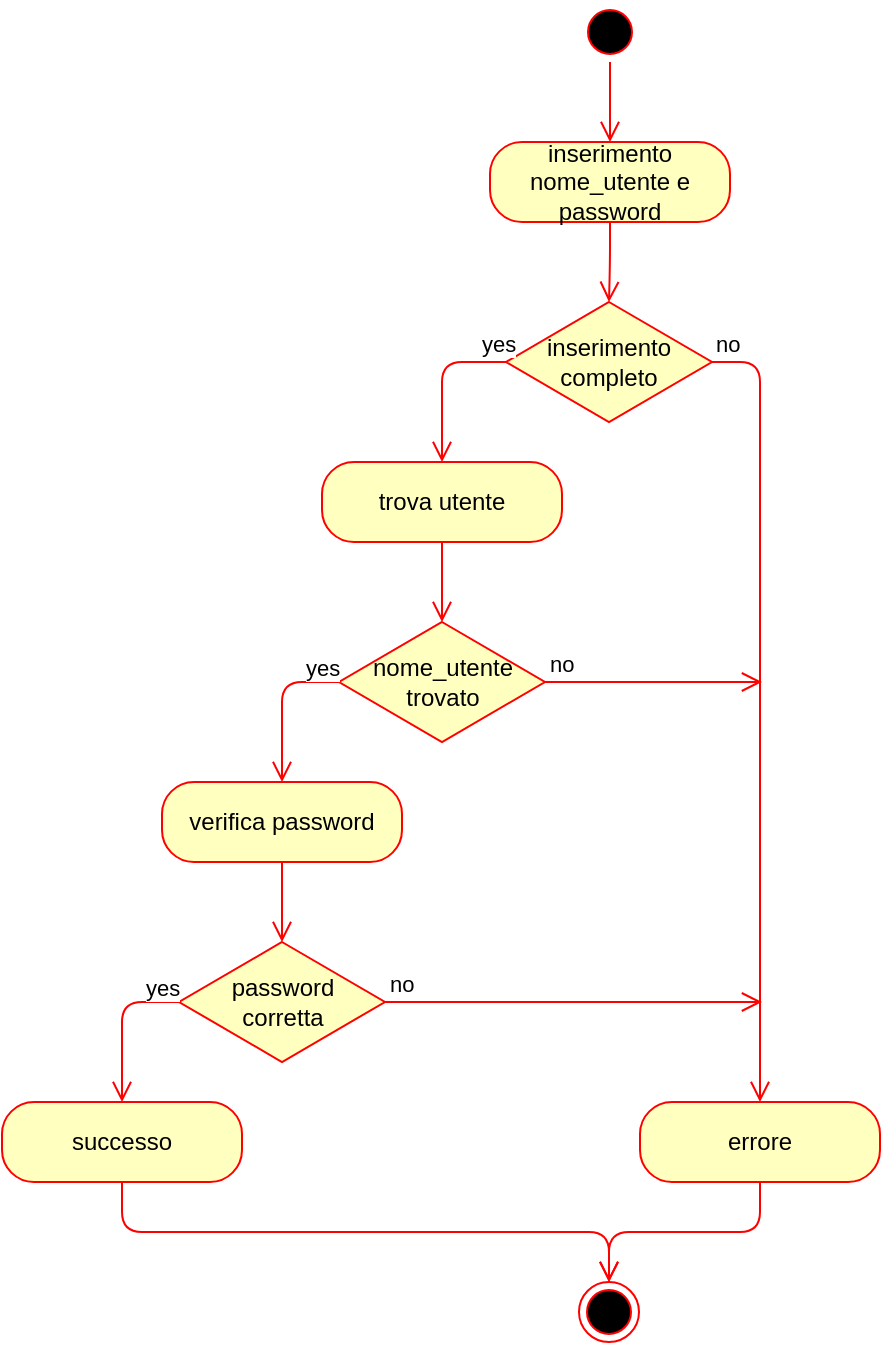 <mxfile version="14.3.0" type="device"><diagram id="sTw218rmXoEKQ_ICX1zh" name="Page-1"><mxGraphModel dx="1038" dy="477" grid="1" gridSize="10" guides="1" tooltips="1" connect="1" arrows="1" fold="1" page="1" pageScale="1" pageWidth="827" pageHeight="1169" math="0" shadow="0"><root><mxCell id="0"/><mxCell id="1" parent="0"/><mxCell id="SG10zAXTd8h_4UYozr6P-1" value="" style="ellipse;html=1;shape=startState;fillColor=#000000;strokeColor=#ff0000;" parent="1" vertex="1"><mxGeometry x="389" y="170" width="30" height="30" as="geometry"/></mxCell><mxCell id="SG10zAXTd8h_4UYozr6P-2" value="" style="edgeStyle=orthogonalEdgeStyle;html=1;verticalAlign=bottom;endArrow=open;endSize=8;strokeColor=#ff0000;entryX=0.5;entryY=0;entryDx=0;entryDy=0;" parent="1" source="SG10zAXTd8h_4UYozr6P-1" target="SG10zAXTd8h_4UYozr6P-3" edge="1"><mxGeometry relative="1" as="geometry"><mxPoint x="404" y="250" as="targetPoint"/></mxGeometry></mxCell><mxCell id="SG10zAXTd8h_4UYozr6P-3" value="inserimento nome_utente e password" style="rounded=1;whiteSpace=wrap;html=1;arcSize=40;fontColor=#000000;fillColor=#ffffc0;strokeColor=#ff0000;" parent="1" vertex="1"><mxGeometry x="344" y="240" width="120" height="40" as="geometry"/></mxCell><mxCell id="SG10zAXTd8h_4UYozr6P-4" value="" style="edgeStyle=orthogonalEdgeStyle;html=1;verticalAlign=bottom;endArrow=open;endSize=8;strokeColor=#ff0000;entryX=0.5;entryY=0;entryDx=0;entryDy=0;" parent="1" source="SG10zAXTd8h_4UYozr6P-3" target="SG10zAXTd8h_4UYozr6P-5" edge="1"><mxGeometry relative="1" as="geometry"><mxPoint x="404" y="350" as="targetPoint"/></mxGeometry></mxCell><mxCell id="SG10zAXTd8h_4UYozr6P-5" value="inserimento completo" style="rhombus;whiteSpace=wrap;html=1;fillColor=#ffffc0;strokeColor=#ff0000;" parent="1" vertex="1"><mxGeometry x="352" y="320" width="103" height="60" as="geometry"/></mxCell><mxCell id="SG10zAXTd8h_4UYozr6P-6" value="no" style="html=1;align=left;verticalAlign=bottom;endArrow=open;endSize=8;strokeColor=#ff0000;entryX=0.5;entryY=0;entryDx=0;entryDy=0;exitX=1;exitY=0.5;exitDx=0;exitDy=0;" parent="1" source="SG10zAXTd8h_4UYozr6P-5" target="SG10zAXTd8h_4UYozr6P-8" edge="1"><mxGeometry x="-1" relative="1" as="geometry"><mxPoint x="543" y="380" as="targetPoint"/><Array as="points"><mxPoint x="479" y="350"/></Array></mxGeometry></mxCell><mxCell id="SG10zAXTd8h_4UYozr6P-7" value="yes" style="html=1;align=left;verticalAlign=top;endArrow=open;endSize=8;strokeColor=#ff0000;exitX=0;exitY=0.5;exitDx=0;exitDy=0;entryX=0.5;entryY=0;entryDx=0;entryDy=0;" parent="1" source="SG10zAXTd8h_4UYozr6P-5" target="SG10zAXTd8h_4UYozr6P-12" edge="1"><mxGeometry x="-0.658" y="-22" relative="1" as="geometry"><mxPoint x="100" y="350" as="targetPoint"/><mxPoint x="346.101" y="372.059" as="sourcePoint"/><Array as="points"><mxPoint x="320" y="350"/></Array><mxPoint as="offset"/></mxGeometry></mxCell><mxCell id="SG10zAXTd8h_4UYozr6P-8" value="errore" style="rounded=1;whiteSpace=wrap;html=1;arcSize=40;fontColor=#000000;fillColor=#ffffc0;strokeColor=#ff0000;" parent="1" vertex="1"><mxGeometry x="419" y="720" width="120" height="40" as="geometry"/></mxCell><mxCell id="SG10zAXTd8h_4UYozr6P-12" value="trova utente" style="rounded=1;whiteSpace=wrap;html=1;arcSize=40;fontColor=#000000;fillColor=#ffffc0;strokeColor=#ff0000;" parent="1" vertex="1"><mxGeometry x="260" y="400" width="120" height="40" as="geometry"/></mxCell><mxCell id="SG10zAXTd8h_4UYozr6P-13" value="" style="edgeStyle=orthogonalEdgeStyle;html=1;verticalAlign=bottom;endArrow=open;endSize=8;strokeColor=#ff0000;exitX=0.5;exitY=1;exitDx=0;exitDy=0;entryX=0.5;entryY=0;entryDx=0;entryDy=0;" parent="1" source="SG10zAXTd8h_4UYozr6P-12" target="SG10zAXTd8h_4UYozr6P-15" edge="1"><mxGeometry relative="1" as="geometry"><mxPoint x="290" y="560" as="targetPoint"/><Array as="points"/></mxGeometry></mxCell><mxCell id="SG10zAXTd8h_4UYozr6P-15" value="nome_utente trovato" style="rhombus;whiteSpace=wrap;html=1;fillColor=#ffffc0;strokeColor=#ff0000;" parent="1" vertex="1"><mxGeometry x="268.5" y="480" width="103" height="60" as="geometry"/></mxCell><mxCell id="SG10zAXTd8h_4UYozr6P-16" value="no" style="html=1;align=left;verticalAlign=bottom;endArrow=open;endSize=8;strokeColor=#ff0000;" parent="1" source="SG10zAXTd8h_4UYozr6P-15" edge="1"><mxGeometry x="-1" relative="1" as="geometry"><mxPoint x="480" y="510" as="targetPoint"/></mxGeometry></mxCell><mxCell id="SG10zAXTd8h_4UYozr6P-17" value="yes" style="html=1;align=left;verticalAlign=top;endArrow=open;endSize=8;strokeColor=#ff0000;entryX=0.5;entryY=0;entryDx=0;entryDy=0;" parent="1" source="SG10zAXTd8h_4UYozr6P-15" target="SG10zAXTd8h_4UYozr6P-18" edge="1"><mxGeometry x="-0.529" y="-20" relative="1" as="geometry"><mxPoint x="403" y="670" as="targetPoint"/><Array as="points"><mxPoint x="240" y="510"/></Array><mxPoint as="offset"/></mxGeometry></mxCell><mxCell id="SG10zAXTd8h_4UYozr6P-18" value="verifica password" style="rounded=1;whiteSpace=wrap;html=1;arcSize=40;fontColor=#000000;fillColor=#ffffc0;strokeColor=#ff0000;" parent="1" vertex="1"><mxGeometry x="180" y="560" width="120" height="40" as="geometry"/></mxCell><mxCell id="SG10zAXTd8h_4UYozr6P-20" value="password&lt;br&gt;corretta" style="rhombus;whiteSpace=wrap;html=1;fillColor=#ffffc0;strokeColor=#ff0000;" parent="1" vertex="1"><mxGeometry x="188.5" y="640" width="103" height="60" as="geometry"/></mxCell><mxCell id="SG10zAXTd8h_4UYozr6P-22" value="yes" style="html=1;align=left;verticalAlign=top;endArrow=open;endSize=8;strokeColor=#ff0000;" parent="1" source="SG10zAXTd8h_4UYozr6P-20" edge="1"><mxGeometry x="-0.529" y="-20" relative="1" as="geometry"><mxPoint x="160" y="720" as="targetPoint"/><Array as="points"><mxPoint x="160" y="670"/></Array><mxPoint as="offset"/></mxGeometry></mxCell><mxCell id="SG10zAXTd8h_4UYozr6P-29" value="" style="edgeStyle=orthogonalEdgeStyle;html=1;verticalAlign=bottom;endArrow=open;endSize=8;strokeColor=#ff0000;exitX=0.5;exitY=1;exitDx=0;exitDy=0;entryX=0.5;entryY=0;entryDx=0;entryDy=0;" parent="1" source="SG10zAXTd8h_4UYozr6P-18" target="SG10zAXTd8h_4UYozr6P-20" edge="1"><mxGeometry relative="1" as="geometry"><mxPoint x="330" y="490" as="targetPoint"/><mxPoint x="330" y="450" as="sourcePoint"/><Array as="points"><mxPoint x="240" y="620"/><mxPoint x="240" y="620"/></Array></mxGeometry></mxCell><mxCell id="SG10zAXTd8h_4UYozr6P-33" value="no" style="html=1;align=left;verticalAlign=bottom;endArrow=open;endSize=8;strokeColor=#ff0000;exitX=1;exitY=0.5;exitDx=0;exitDy=0;" parent="1" source="SG10zAXTd8h_4UYozr6P-20" edge="1"><mxGeometry x="-1" relative="1" as="geometry"><mxPoint x="480" y="670" as="targetPoint"/><mxPoint x="320" y="680" as="sourcePoint"/></mxGeometry></mxCell><mxCell id="SG10zAXTd8h_4UYozr6P-34" value="" style="ellipse;html=1;shape=endState;fillColor=#000000;strokeColor=#ff0000;" parent="1" vertex="1"><mxGeometry x="388.5" y="810" width="30" height="30" as="geometry"/></mxCell><mxCell id="SG10zAXTd8h_4UYozr6P-35" value="successo" style="rounded=1;whiteSpace=wrap;html=1;arcSize=40;fontColor=#000000;fillColor=#ffffc0;strokeColor=#ff0000;" parent="1" vertex="1"><mxGeometry x="100" y="720" width="120" height="40" as="geometry"/></mxCell><mxCell id="SG10zAXTd8h_4UYozr6P-36" value="" style="edgeStyle=orthogonalEdgeStyle;html=1;verticalAlign=bottom;endArrow=open;endSize=8;strokeColor=#ff0000;entryX=0.5;entryY=0;entryDx=0;entryDy=0;exitX=0.5;exitY=1;exitDx=0;exitDy=0;" parent="1" source="SG10zAXTd8h_4UYozr6P-35" target="SG10zAXTd8h_4UYozr6P-34" edge="1"><mxGeometry relative="1" as="geometry"><mxPoint x="160" y="820" as="targetPoint"/></mxGeometry></mxCell><mxCell id="SG10zAXTd8h_4UYozr6P-37" value="" style="edgeStyle=orthogonalEdgeStyle;html=1;verticalAlign=bottom;endArrow=open;endSize=8;strokeColor=#ff0000;exitX=0.5;exitY=1;exitDx=0;exitDy=0;entryX=0.5;entryY=0;entryDx=0;entryDy=0;" parent="1" source="SG10zAXTd8h_4UYozr6P-8" edge="1" target="SG10zAXTd8h_4UYozr6P-34"><mxGeometry relative="1" as="geometry"><mxPoint x="400" y="810" as="targetPoint"/><mxPoint x="170" y="770" as="sourcePoint"/></mxGeometry></mxCell></root></mxGraphModel></diagram></mxfile>